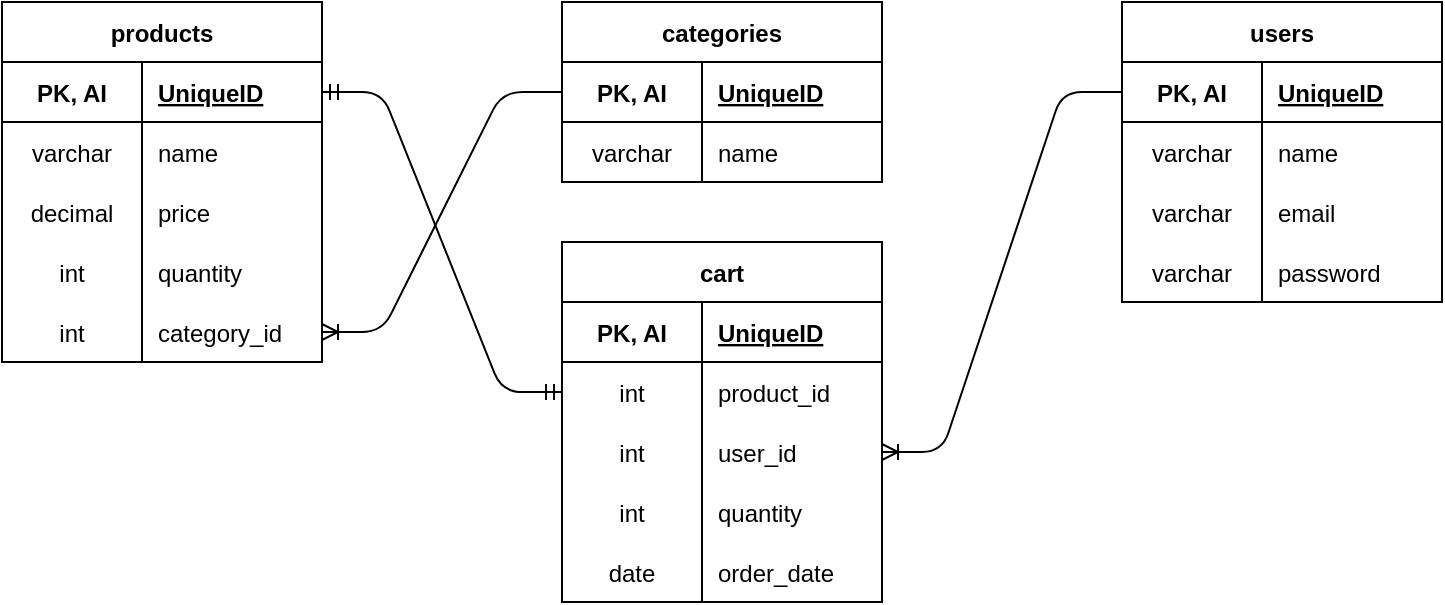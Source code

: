 <mxfile version="13.9.7" type="github">
  <diagram id="lzk9xbMn3PxM4zhFCGJj" name="Сторінка-1">
    <mxGraphModel dx="1263" dy="520" grid="1" gridSize="10" guides="1" tooltips="1" connect="1" arrows="1" fold="1" page="1" pageScale="1" pageWidth="827" pageHeight="1169" math="0" shadow="0">
      <root>
        <mxCell id="0" />
        <mxCell id="1" parent="0" />
        <mxCell id="vWKdSIYo9TAMbO7O8tcS-11" value="products" style="shape=table;startSize=30;container=1;collapsible=1;childLayout=tableLayout;fixedRows=1;rowLines=0;fontStyle=1;align=center;resizeLast=1;" parent="1" vertex="1">
          <mxGeometry x="40" y="40" width="160" height="180" as="geometry" />
        </mxCell>
        <mxCell id="vWKdSIYo9TAMbO7O8tcS-12" value="" style="shape=partialRectangle;collapsible=0;dropTarget=0;pointerEvents=0;fillColor=none;top=0;left=0;bottom=1;right=0;points=[[0,0.5],[1,0.5]];portConstraint=eastwest;" parent="vWKdSIYo9TAMbO7O8tcS-11" vertex="1">
          <mxGeometry y="30" width="160" height="30" as="geometry" />
        </mxCell>
        <mxCell id="vWKdSIYo9TAMbO7O8tcS-13" value="PK, AI" style="shape=partialRectangle;connectable=0;fillColor=none;top=0;left=0;bottom=0;right=0;fontStyle=1;overflow=hidden;" parent="vWKdSIYo9TAMbO7O8tcS-12" vertex="1">
          <mxGeometry width="70" height="30" as="geometry" />
        </mxCell>
        <mxCell id="vWKdSIYo9TAMbO7O8tcS-14" value="UniqueID" style="shape=partialRectangle;connectable=0;fillColor=none;top=0;left=0;bottom=0;right=0;align=left;spacingLeft=6;fontStyle=5;overflow=hidden;" parent="vWKdSIYo9TAMbO7O8tcS-12" vertex="1">
          <mxGeometry x="70" width="90" height="30" as="geometry" />
        </mxCell>
        <mxCell id="vWKdSIYo9TAMbO7O8tcS-15" value="" style="shape=partialRectangle;collapsible=0;dropTarget=0;pointerEvents=0;fillColor=none;top=0;left=0;bottom=0;right=0;points=[[0,0.5],[1,0.5]];portConstraint=eastwest;" parent="vWKdSIYo9TAMbO7O8tcS-11" vertex="1">
          <mxGeometry y="60" width="160" height="30" as="geometry" />
        </mxCell>
        <mxCell id="vWKdSIYo9TAMbO7O8tcS-16" value="varchar" style="shape=partialRectangle;connectable=0;fillColor=none;top=0;left=0;bottom=0;right=0;editable=1;overflow=hidden;" parent="vWKdSIYo9TAMbO7O8tcS-15" vertex="1">
          <mxGeometry width="70" height="30" as="geometry" />
        </mxCell>
        <mxCell id="vWKdSIYo9TAMbO7O8tcS-17" value="name" style="shape=partialRectangle;connectable=0;fillColor=none;top=0;left=0;bottom=0;right=0;align=left;spacingLeft=6;overflow=hidden;" parent="vWKdSIYo9TAMbO7O8tcS-15" vertex="1">
          <mxGeometry x="70" width="90" height="30" as="geometry" />
        </mxCell>
        <mxCell id="vWKdSIYo9TAMbO7O8tcS-18" value="" style="shape=partialRectangle;collapsible=0;dropTarget=0;pointerEvents=0;fillColor=none;top=0;left=0;bottom=0;right=0;points=[[0,0.5],[1,0.5]];portConstraint=eastwest;" parent="vWKdSIYo9TAMbO7O8tcS-11" vertex="1">
          <mxGeometry y="90" width="160" height="30" as="geometry" />
        </mxCell>
        <mxCell id="vWKdSIYo9TAMbO7O8tcS-19" value="decimal" style="shape=partialRectangle;connectable=0;fillColor=none;top=0;left=0;bottom=0;right=0;editable=1;overflow=hidden;" parent="vWKdSIYo9TAMbO7O8tcS-18" vertex="1">
          <mxGeometry width="70" height="30" as="geometry" />
        </mxCell>
        <mxCell id="vWKdSIYo9TAMbO7O8tcS-20" value="price" style="shape=partialRectangle;connectable=0;fillColor=none;top=0;left=0;bottom=0;right=0;align=left;spacingLeft=6;overflow=hidden;" parent="vWKdSIYo9TAMbO7O8tcS-18" vertex="1">
          <mxGeometry x="70" width="90" height="30" as="geometry" />
        </mxCell>
        <mxCell id="vWKdSIYo9TAMbO7O8tcS-21" value="" style="shape=partialRectangle;collapsible=0;dropTarget=0;pointerEvents=0;fillColor=none;top=0;left=0;bottom=0;right=0;points=[[0,0.5],[1,0.5]];portConstraint=eastwest;" parent="vWKdSIYo9TAMbO7O8tcS-11" vertex="1">
          <mxGeometry y="120" width="160" height="30" as="geometry" />
        </mxCell>
        <mxCell id="vWKdSIYo9TAMbO7O8tcS-22" value="int" style="shape=partialRectangle;connectable=0;fillColor=none;top=0;left=0;bottom=0;right=0;editable=1;overflow=hidden;" parent="vWKdSIYo9TAMbO7O8tcS-21" vertex="1">
          <mxGeometry width="70" height="30" as="geometry" />
        </mxCell>
        <mxCell id="vWKdSIYo9TAMbO7O8tcS-23" value="quantity" style="shape=partialRectangle;connectable=0;fillColor=none;top=0;left=0;bottom=0;right=0;align=left;spacingLeft=6;overflow=hidden;" parent="vWKdSIYo9TAMbO7O8tcS-21" vertex="1">
          <mxGeometry x="70" width="90" height="30" as="geometry" />
        </mxCell>
        <mxCell id="0kgFoXLUVCRvr0OBfsaG-2" value="" style="shape=partialRectangle;collapsible=0;dropTarget=0;pointerEvents=0;fillColor=none;top=0;left=0;bottom=0;right=0;points=[[0,0.5],[1,0.5]];portConstraint=eastwest;" parent="vWKdSIYo9TAMbO7O8tcS-11" vertex="1">
          <mxGeometry y="150" width="160" height="30" as="geometry" />
        </mxCell>
        <mxCell id="0kgFoXLUVCRvr0OBfsaG-3" value="int" style="shape=partialRectangle;connectable=0;fillColor=none;top=0;left=0;bottom=0;right=0;editable=1;overflow=hidden;" parent="0kgFoXLUVCRvr0OBfsaG-2" vertex="1">
          <mxGeometry width="70" height="30" as="geometry" />
        </mxCell>
        <mxCell id="0kgFoXLUVCRvr0OBfsaG-4" value="category_id" style="shape=partialRectangle;connectable=0;fillColor=none;top=0;left=0;bottom=0;right=0;align=left;spacingLeft=6;overflow=hidden;" parent="0kgFoXLUVCRvr0OBfsaG-2" vertex="1">
          <mxGeometry x="70" width="90" height="30" as="geometry" />
        </mxCell>
        <mxCell id="0kgFoXLUVCRvr0OBfsaG-5" value="categories" style="shape=table;startSize=30;container=1;collapsible=1;childLayout=tableLayout;fixedRows=1;rowLines=0;fontStyle=1;align=center;resizeLast=1;" parent="1" vertex="1">
          <mxGeometry x="320" y="40" width="160" height="90" as="geometry" />
        </mxCell>
        <mxCell id="0kgFoXLUVCRvr0OBfsaG-6" value="" style="shape=partialRectangle;collapsible=0;dropTarget=0;pointerEvents=0;fillColor=none;top=0;left=0;bottom=1;right=0;points=[[0,0.5],[1,0.5]];portConstraint=eastwest;" parent="0kgFoXLUVCRvr0OBfsaG-5" vertex="1">
          <mxGeometry y="30" width="160" height="30" as="geometry" />
        </mxCell>
        <mxCell id="0kgFoXLUVCRvr0OBfsaG-7" value="PK, AI" style="shape=partialRectangle;connectable=0;fillColor=none;top=0;left=0;bottom=0;right=0;fontStyle=1;overflow=hidden;" parent="0kgFoXLUVCRvr0OBfsaG-6" vertex="1">
          <mxGeometry width="70" height="30" as="geometry" />
        </mxCell>
        <mxCell id="0kgFoXLUVCRvr0OBfsaG-8" value="UniqueID" style="shape=partialRectangle;connectable=0;fillColor=none;top=0;left=0;bottom=0;right=0;align=left;spacingLeft=6;fontStyle=5;overflow=hidden;" parent="0kgFoXLUVCRvr0OBfsaG-6" vertex="1">
          <mxGeometry x="70" width="90" height="30" as="geometry" />
        </mxCell>
        <mxCell id="0kgFoXLUVCRvr0OBfsaG-9" value="" style="shape=partialRectangle;collapsible=0;dropTarget=0;pointerEvents=0;fillColor=none;top=0;left=0;bottom=0;right=0;points=[[0,0.5],[1,0.5]];portConstraint=eastwest;" parent="0kgFoXLUVCRvr0OBfsaG-5" vertex="1">
          <mxGeometry y="60" width="160" height="30" as="geometry" />
        </mxCell>
        <mxCell id="0kgFoXLUVCRvr0OBfsaG-10" value="varchar" style="shape=partialRectangle;connectable=0;fillColor=none;top=0;left=0;bottom=0;right=0;editable=1;overflow=hidden;" parent="0kgFoXLUVCRvr0OBfsaG-9" vertex="1">
          <mxGeometry width="70" height="30" as="geometry" />
        </mxCell>
        <mxCell id="0kgFoXLUVCRvr0OBfsaG-11" value="name" style="shape=partialRectangle;connectable=0;fillColor=none;top=0;left=0;bottom=0;right=0;align=left;spacingLeft=6;overflow=hidden;" parent="0kgFoXLUVCRvr0OBfsaG-9" vertex="1">
          <mxGeometry x="70" width="90" height="30" as="geometry" />
        </mxCell>
        <mxCell id="0kgFoXLUVCRvr0OBfsaG-22" value="users" style="shape=table;startSize=30;container=1;collapsible=1;childLayout=tableLayout;fixedRows=1;rowLines=0;fontStyle=1;align=center;resizeLast=1;" parent="1" vertex="1">
          <mxGeometry x="600" y="40" width="160" height="150" as="geometry" />
        </mxCell>
        <mxCell id="0kgFoXLUVCRvr0OBfsaG-23" value="" style="shape=partialRectangle;collapsible=0;dropTarget=0;pointerEvents=0;fillColor=none;top=0;left=0;bottom=1;right=0;points=[[0,0.5],[1,0.5]];portConstraint=eastwest;" parent="0kgFoXLUVCRvr0OBfsaG-22" vertex="1">
          <mxGeometry y="30" width="160" height="30" as="geometry" />
        </mxCell>
        <mxCell id="0kgFoXLUVCRvr0OBfsaG-24" value="PK, AI" style="shape=partialRectangle;connectable=0;fillColor=none;top=0;left=0;bottom=0;right=0;fontStyle=1;overflow=hidden;" parent="0kgFoXLUVCRvr0OBfsaG-23" vertex="1">
          <mxGeometry width="70" height="30" as="geometry" />
        </mxCell>
        <mxCell id="0kgFoXLUVCRvr0OBfsaG-25" value="UniqueID" style="shape=partialRectangle;connectable=0;fillColor=none;top=0;left=0;bottom=0;right=0;align=left;spacingLeft=6;fontStyle=5;overflow=hidden;" parent="0kgFoXLUVCRvr0OBfsaG-23" vertex="1">
          <mxGeometry x="70" width="90" height="30" as="geometry" />
        </mxCell>
        <mxCell id="0kgFoXLUVCRvr0OBfsaG-26" value="" style="shape=partialRectangle;collapsible=0;dropTarget=0;pointerEvents=0;fillColor=none;top=0;left=0;bottom=0;right=0;points=[[0,0.5],[1,0.5]];portConstraint=eastwest;" parent="0kgFoXLUVCRvr0OBfsaG-22" vertex="1">
          <mxGeometry y="60" width="160" height="30" as="geometry" />
        </mxCell>
        <mxCell id="0kgFoXLUVCRvr0OBfsaG-27" value="varchar" style="shape=partialRectangle;connectable=0;fillColor=none;top=0;left=0;bottom=0;right=0;editable=1;overflow=hidden;" parent="0kgFoXLUVCRvr0OBfsaG-26" vertex="1">
          <mxGeometry width="70" height="30" as="geometry" />
        </mxCell>
        <mxCell id="0kgFoXLUVCRvr0OBfsaG-28" value="name" style="shape=partialRectangle;connectable=0;fillColor=none;top=0;left=0;bottom=0;right=0;align=left;spacingLeft=6;overflow=hidden;" parent="0kgFoXLUVCRvr0OBfsaG-26" vertex="1">
          <mxGeometry x="70" width="90" height="30" as="geometry" />
        </mxCell>
        <mxCell id="0kgFoXLUVCRvr0OBfsaG-29" value="" style="shape=partialRectangle;collapsible=0;dropTarget=0;pointerEvents=0;fillColor=none;top=0;left=0;bottom=0;right=0;points=[[0,0.5],[1,0.5]];portConstraint=eastwest;" parent="0kgFoXLUVCRvr0OBfsaG-22" vertex="1">
          <mxGeometry y="90" width="160" height="30" as="geometry" />
        </mxCell>
        <mxCell id="0kgFoXLUVCRvr0OBfsaG-30" value="varchar" style="shape=partialRectangle;connectable=0;fillColor=none;top=0;left=0;bottom=0;right=0;editable=1;overflow=hidden;" parent="0kgFoXLUVCRvr0OBfsaG-29" vertex="1">
          <mxGeometry width="70" height="30" as="geometry" />
        </mxCell>
        <mxCell id="0kgFoXLUVCRvr0OBfsaG-31" value="email" style="shape=partialRectangle;connectable=0;fillColor=none;top=0;left=0;bottom=0;right=0;align=left;spacingLeft=6;overflow=hidden;" parent="0kgFoXLUVCRvr0OBfsaG-29" vertex="1">
          <mxGeometry x="70" width="90" height="30" as="geometry" />
        </mxCell>
        <mxCell id="0kgFoXLUVCRvr0OBfsaG-32" value="" style="shape=partialRectangle;collapsible=0;dropTarget=0;pointerEvents=0;fillColor=none;top=0;left=0;bottom=0;right=0;points=[[0,0.5],[1,0.5]];portConstraint=eastwest;" parent="0kgFoXLUVCRvr0OBfsaG-22" vertex="1">
          <mxGeometry y="120" width="160" height="30" as="geometry" />
        </mxCell>
        <mxCell id="0kgFoXLUVCRvr0OBfsaG-33" value="varchar" style="shape=partialRectangle;connectable=0;fillColor=none;top=0;left=0;bottom=0;right=0;editable=1;overflow=hidden;" parent="0kgFoXLUVCRvr0OBfsaG-32" vertex="1">
          <mxGeometry width="70" height="30" as="geometry" />
        </mxCell>
        <mxCell id="0kgFoXLUVCRvr0OBfsaG-34" value="password" style="shape=partialRectangle;connectable=0;fillColor=none;top=0;left=0;bottom=0;right=0;align=left;spacingLeft=6;overflow=hidden;" parent="0kgFoXLUVCRvr0OBfsaG-32" vertex="1">
          <mxGeometry x="70" width="90" height="30" as="geometry" />
        </mxCell>
        <mxCell id="0kgFoXLUVCRvr0OBfsaG-35" value="cart" style="shape=table;startSize=30;container=1;collapsible=1;childLayout=tableLayout;fixedRows=1;rowLines=0;fontStyle=1;align=center;resizeLast=1;" parent="1" vertex="1">
          <mxGeometry x="320" y="160" width="160" height="180" as="geometry" />
        </mxCell>
        <mxCell id="0kgFoXLUVCRvr0OBfsaG-36" value="" style="shape=partialRectangle;collapsible=0;dropTarget=0;pointerEvents=0;fillColor=none;top=0;left=0;bottom=1;right=0;points=[[0,0.5],[1,0.5]];portConstraint=eastwest;" parent="0kgFoXLUVCRvr0OBfsaG-35" vertex="1">
          <mxGeometry y="30" width="160" height="30" as="geometry" />
        </mxCell>
        <mxCell id="0kgFoXLUVCRvr0OBfsaG-37" value="PK, AI" style="shape=partialRectangle;connectable=0;fillColor=none;top=0;left=0;bottom=0;right=0;fontStyle=1;overflow=hidden;" parent="0kgFoXLUVCRvr0OBfsaG-36" vertex="1">
          <mxGeometry width="70" height="30" as="geometry" />
        </mxCell>
        <mxCell id="0kgFoXLUVCRvr0OBfsaG-38" value="UniqueID" style="shape=partialRectangle;connectable=0;fillColor=none;top=0;left=0;bottom=0;right=0;align=left;spacingLeft=6;fontStyle=5;overflow=hidden;" parent="0kgFoXLUVCRvr0OBfsaG-36" vertex="1">
          <mxGeometry x="70" width="90" height="30" as="geometry" />
        </mxCell>
        <mxCell id="0kgFoXLUVCRvr0OBfsaG-39" value="" style="shape=partialRectangle;collapsible=0;dropTarget=0;pointerEvents=0;fillColor=none;top=0;left=0;bottom=0;right=0;points=[[0,0.5],[1,0.5]];portConstraint=eastwest;" parent="0kgFoXLUVCRvr0OBfsaG-35" vertex="1">
          <mxGeometry y="60" width="160" height="30" as="geometry" />
        </mxCell>
        <mxCell id="0kgFoXLUVCRvr0OBfsaG-40" value="int" style="shape=partialRectangle;connectable=0;fillColor=none;top=0;left=0;bottom=0;right=0;editable=1;overflow=hidden;" parent="0kgFoXLUVCRvr0OBfsaG-39" vertex="1">
          <mxGeometry width="70" height="30" as="geometry" />
        </mxCell>
        <mxCell id="0kgFoXLUVCRvr0OBfsaG-41" value="product_id" style="shape=partialRectangle;connectable=0;fillColor=none;top=0;left=0;bottom=0;right=0;align=left;spacingLeft=6;overflow=hidden;" parent="0kgFoXLUVCRvr0OBfsaG-39" vertex="1">
          <mxGeometry x="70" width="90" height="30" as="geometry" />
        </mxCell>
        <mxCell id="0kgFoXLUVCRvr0OBfsaG-42" value="" style="shape=partialRectangle;collapsible=0;dropTarget=0;pointerEvents=0;fillColor=none;top=0;left=0;bottom=0;right=0;points=[[0,0.5],[1,0.5]];portConstraint=eastwest;" parent="0kgFoXLUVCRvr0OBfsaG-35" vertex="1">
          <mxGeometry y="90" width="160" height="30" as="geometry" />
        </mxCell>
        <mxCell id="0kgFoXLUVCRvr0OBfsaG-43" value="int" style="shape=partialRectangle;connectable=0;fillColor=none;top=0;left=0;bottom=0;right=0;editable=1;overflow=hidden;" parent="0kgFoXLUVCRvr0OBfsaG-42" vertex="1">
          <mxGeometry width="70" height="30" as="geometry" />
        </mxCell>
        <mxCell id="0kgFoXLUVCRvr0OBfsaG-44" value="user_id" style="shape=partialRectangle;connectable=0;fillColor=none;top=0;left=0;bottom=0;right=0;align=left;spacingLeft=6;overflow=hidden;" parent="0kgFoXLUVCRvr0OBfsaG-42" vertex="1">
          <mxGeometry x="70" width="90" height="30" as="geometry" />
        </mxCell>
        <mxCell id="0kgFoXLUVCRvr0OBfsaG-45" value="" style="shape=partialRectangle;collapsible=0;dropTarget=0;pointerEvents=0;fillColor=none;top=0;left=0;bottom=0;right=0;points=[[0,0.5],[1,0.5]];portConstraint=eastwest;" parent="0kgFoXLUVCRvr0OBfsaG-35" vertex="1">
          <mxGeometry y="120" width="160" height="30" as="geometry" />
        </mxCell>
        <mxCell id="0kgFoXLUVCRvr0OBfsaG-46" value="int" style="shape=partialRectangle;connectable=0;fillColor=none;top=0;left=0;bottom=0;right=0;editable=1;overflow=hidden;" parent="0kgFoXLUVCRvr0OBfsaG-45" vertex="1">
          <mxGeometry width="70" height="30" as="geometry" />
        </mxCell>
        <mxCell id="0kgFoXLUVCRvr0OBfsaG-47" value="quantity" style="shape=partialRectangle;connectable=0;fillColor=none;top=0;left=0;bottom=0;right=0;align=left;spacingLeft=6;overflow=hidden;" parent="0kgFoXLUVCRvr0OBfsaG-45" vertex="1">
          <mxGeometry x="70" width="90" height="30" as="geometry" />
        </mxCell>
        <mxCell id="0kgFoXLUVCRvr0OBfsaG-48" value="" style="shape=partialRectangle;collapsible=0;dropTarget=0;pointerEvents=0;fillColor=none;top=0;left=0;bottom=0;right=0;points=[[0,0.5],[1,0.5]];portConstraint=eastwest;" parent="0kgFoXLUVCRvr0OBfsaG-35" vertex="1">
          <mxGeometry y="150" width="160" height="30" as="geometry" />
        </mxCell>
        <mxCell id="0kgFoXLUVCRvr0OBfsaG-49" value="date" style="shape=partialRectangle;connectable=0;fillColor=none;top=0;left=0;bottom=0;right=0;editable=1;overflow=hidden;" parent="0kgFoXLUVCRvr0OBfsaG-48" vertex="1">
          <mxGeometry width="70" height="30" as="geometry" />
        </mxCell>
        <mxCell id="0kgFoXLUVCRvr0OBfsaG-50" value="order_date" style="shape=partialRectangle;connectable=0;fillColor=none;top=0;left=0;bottom=0;right=0;align=left;spacingLeft=6;overflow=hidden;" parent="0kgFoXLUVCRvr0OBfsaG-48" vertex="1">
          <mxGeometry x="70" width="90" height="30" as="geometry" />
        </mxCell>
        <mxCell id="0kgFoXLUVCRvr0OBfsaG-53" value="" style="edgeStyle=entityRelationEdgeStyle;fontSize=12;html=1;endArrow=ERmandOne;startArrow=ERmandOne;entryX=0;entryY=0.5;entryDx=0;entryDy=0;exitX=1;exitY=0.5;exitDx=0;exitDy=0;" parent="1" source="vWKdSIYo9TAMbO7O8tcS-12" target="0kgFoXLUVCRvr0OBfsaG-39" edge="1">
          <mxGeometry width="100" height="100" relative="1" as="geometry">
            <mxPoint x="120" y="450" as="sourcePoint" />
            <mxPoint x="220" y="350" as="targetPoint" />
          </mxGeometry>
        </mxCell>
        <mxCell id="0kgFoXLUVCRvr0OBfsaG-55" value="" style="edgeStyle=entityRelationEdgeStyle;fontSize=12;html=1;endArrow=ERoneToMany;" parent="1" source="0kgFoXLUVCRvr0OBfsaG-23" target="0kgFoXLUVCRvr0OBfsaG-42" edge="1">
          <mxGeometry width="100" height="100" relative="1" as="geometry">
            <mxPoint x="580" y="390" as="sourcePoint" />
            <mxPoint x="680" y="290" as="targetPoint" />
          </mxGeometry>
        </mxCell>
        <mxCell id="0kgFoXLUVCRvr0OBfsaG-56" value="" style="edgeStyle=entityRelationEdgeStyle;fontSize=12;html=1;endArrow=ERoneToMany;exitX=0;exitY=0.5;exitDx=0;exitDy=0;" parent="1" source="0kgFoXLUVCRvr0OBfsaG-6" target="0kgFoXLUVCRvr0OBfsaG-2" edge="1">
          <mxGeometry width="100" height="100" relative="1" as="geometry">
            <mxPoint x="70" y="400" as="sourcePoint" />
            <mxPoint x="230" y="310" as="targetPoint" />
          </mxGeometry>
        </mxCell>
      </root>
    </mxGraphModel>
  </diagram>
</mxfile>
